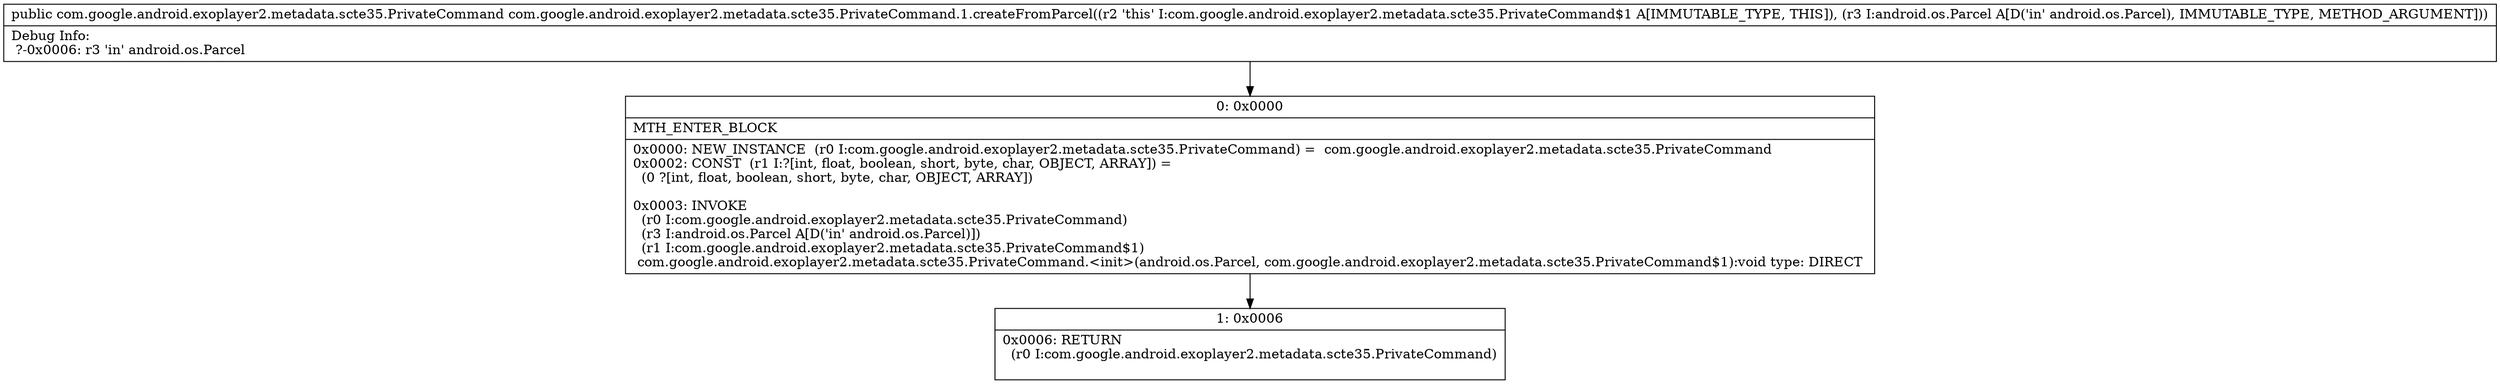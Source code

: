 digraph "CFG forcom.google.android.exoplayer2.metadata.scte35.PrivateCommand.1.createFromParcel(Landroid\/os\/Parcel;)Lcom\/google\/android\/exoplayer2\/metadata\/scte35\/PrivateCommand;" {
Node_0 [shape=record,label="{0\:\ 0x0000|MTH_ENTER_BLOCK\l|0x0000: NEW_INSTANCE  (r0 I:com.google.android.exoplayer2.metadata.scte35.PrivateCommand) =  com.google.android.exoplayer2.metadata.scte35.PrivateCommand \l0x0002: CONST  (r1 I:?[int, float, boolean, short, byte, char, OBJECT, ARRAY]) = \l  (0 ?[int, float, boolean, short, byte, char, OBJECT, ARRAY])\l \l0x0003: INVOKE  \l  (r0 I:com.google.android.exoplayer2.metadata.scte35.PrivateCommand)\l  (r3 I:android.os.Parcel A[D('in' android.os.Parcel)])\l  (r1 I:com.google.android.exoplayer2.metadata.scte35.PrivateCommand$1)\l com.google.android.exoplayer2.metadata.scte35.PrivateCommand.\<init\>(android.os.Parcel, com.google.android.exoplayer2.metadata.scte35.PrivateCommand$1):void type: DIRECT \l}"];
Node_1 [shape=record,label="{1\:\ 0x0006|0x0006: RETURN  \l  (r0 I:com.google.android.exoplayer2.metadata.scte35.PrivateCommand)\l \l}"];
MethodNode[shape=record,label="{public com.google.android.exoplayer2.metadata.scte35.PrivateCommand com.google.android.exoplayer2.metadata.scte35.PrivateCommand.1.createFromParcel((r2 'this' I:com.google.android.exoplayer2.metadata.scte35.PrivateCommand$1 A[IMMUTABLE_TYPE, THIS]), (r3 I:android.os.Parcel A[D('in' android.os.Parcel), IMMUTABLE_TYPE, METHOD_ARGUMENT]))  | Debug Info:\l  ?\-0x0006: r3 'in' android.os.Parcel\l}"];
MethodNode -> Node_0;
Node_0 -> Node_1;
}

